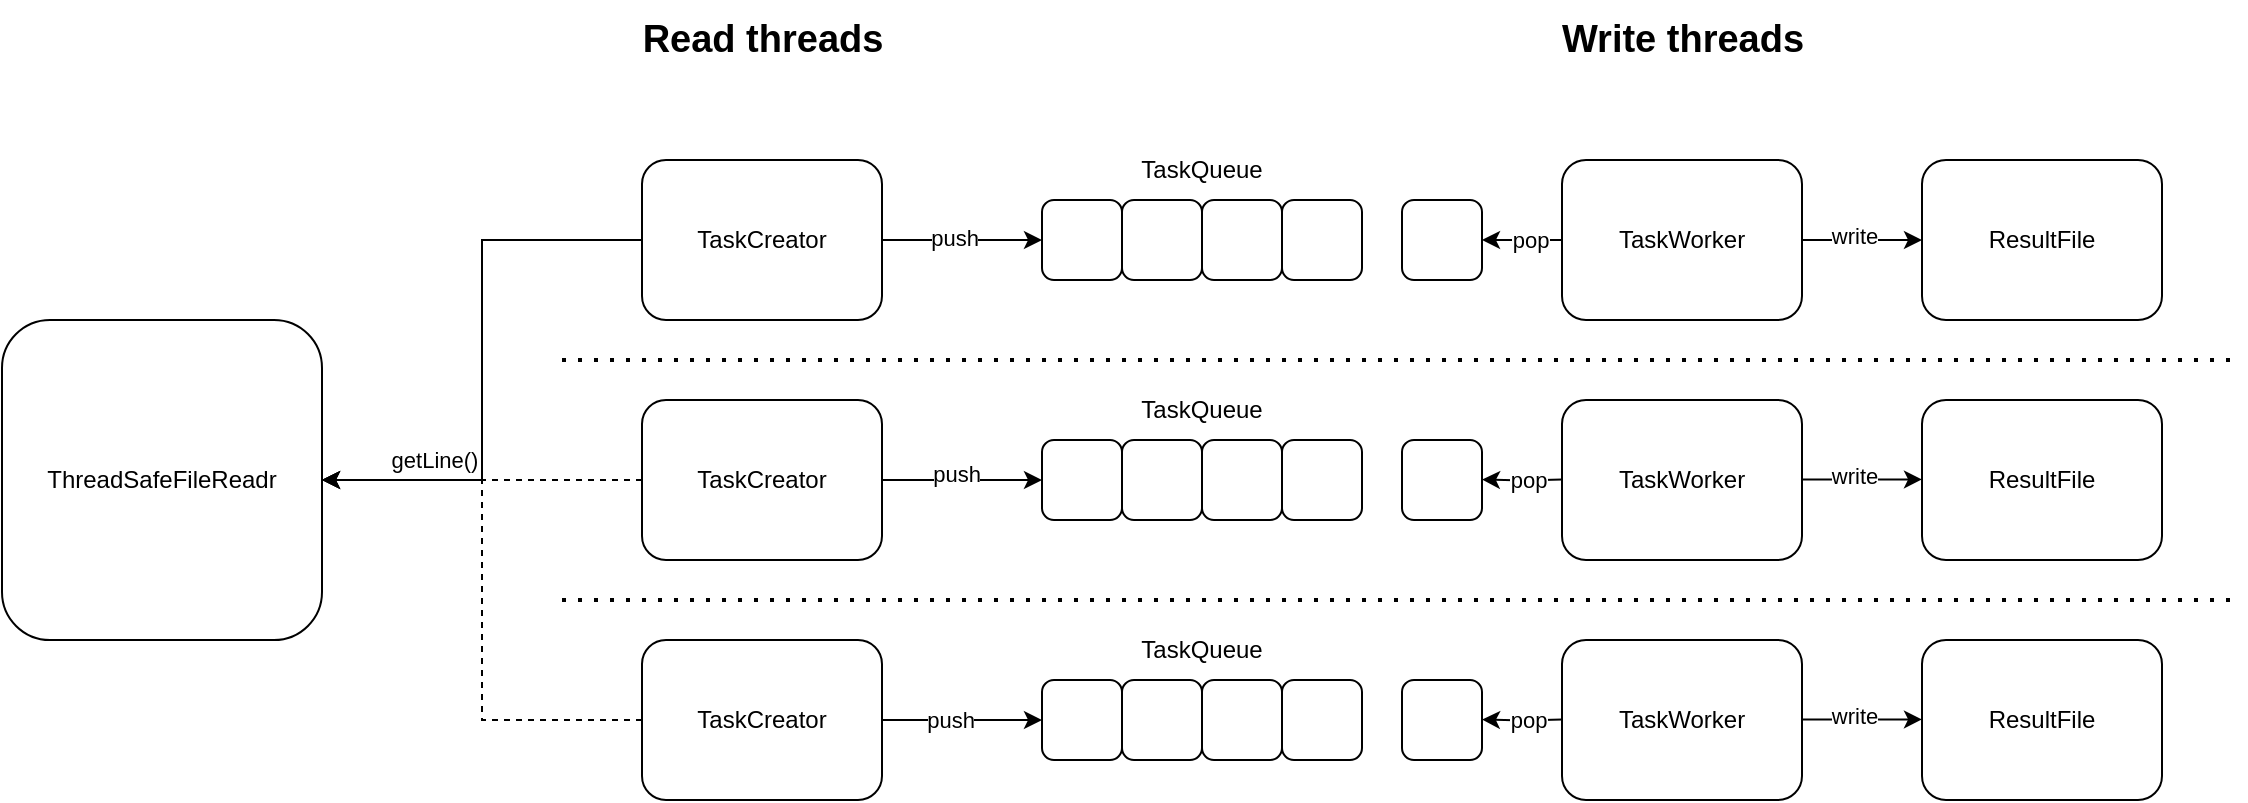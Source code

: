 <mxfile version="20.5.3" type="github" pages="3">
  <diagram id="C6kjWLTeuLRCPxCHQ4SO" name="Страница 1">
    <mxGraphModel dx="1940" dy="731" grid="1" gridSize="10" guides="1" tooltips="1" connect="1" arrows="1" fold="1" page="1" pageScale="1" pageWidth="827" pageHeight="1169" math="0" shadow="0">
      <root>
        <mxCell id="0" />
        <mxCell id="1" parent="0" />
        <mxCell id="ricNmYwPZk0qTseHlc0t-1" value="" style="rounded=1;whiteSpace=wrap;html=1;" parent="1" vertex="1">
          <mxGeometry x="440" y="260" width="40" height="40" as="geometry" />
        </mxCell>
        <mxCell id="ricNmYwPZk0qTseHlc0t-2" value="" style="rounded=1;whiteSpace=wrap;html=1;" parent="1" vertex="1">
          <mxGeometry x="480" y="260" width="40" height="40" as="geometry" />
        </mxCell>
        <mxCell id="ricNmYwPZk0qTseHlc0t-3" value="" style="rounded=1;whiteSpace=wrap;html=1;" parent="1" vertex="1">
          <mxGeometry x="520" y="260" width="40" height="40" as="geometry" />
        </mxCell>
        <mxCell id="ricNmYwPZk0qTseHlc0t-4" value="" style="rounded=1;whiteSpace=wrap;html=1;" parent="1" vertex="1">
          <mxGeometry x="580" y="260" width="40" height="40" as="geometry" />
        </mxCell>
        <mxCell id="ricNmYwPZk0qTseHlc0t-5" value="" style="rounded=1;whiteSpace=wrap;html=1;" parent="1" vertex="1">
          <mxGeometry x="400" y="260" width="40" height="40" as="geometry" />
        </mxCell>
        <mxCell id="ricNmYwPZk0qTseHlc0t-6" value="" style="rounded=1;whiteSpace=wrap;html=1;" parent="1" vertex="1">
          <mxGeometry x="440" y="380" width="40" height="40" as="geometry" />
        </mxCell>
        <mxCell id="ricNmYwPZk0qTseHlc0t-7" value="" style="rounded=1;whiteSpace=wrap;html=1;" parent="1" vertex="1">
          <mxGeometry x="480" y="380" width="40" height="40" as="geometry" />
        </mxCell>
        <mxCell id="ricNmYwPZk0qTseHlc0t-8" value="" style="rounded=1;whiteSpace=wrap;html=1;" parent="1" vertex="1">
          <mxGeometry x="520" y="380" width="40" height="40" as="geometry" />
        </mxCell>
        <mxCell id="ricNmYwPZk0qTseHlc0t-9" value="" style="rounded=1;whiteSpace=wrap;html=1;" parent="1" vertex="1">
          <mxGeometry x="580" y="380" width="40" height="40" as="geometry" />
        </mxCell>
        <mxCell id="ricNmYwPZk0qTseHlc0t-10" value="" style="rounded=1;whiteSpace=wrap;html=1;" parent="1" vertex="1">
          <mxGeometry x="400" y="380" width="40" height="40" as="geometry" />
        </mxCell>
        <mxCell id="ricNmYwPZk0qTseHlc0t-11" value="" style="rounded=1;whiteSpace=wrap;html=1;" parent="1" vertex="1">
          <mxGeometry x="440" y="500" width="40" height="40" as="geometry" />
        </mxCell>
        <mxCell id="ricNmYwPZk0qTseHlc0t-12" value="" style="rounded=1;whiteSpace=wrap;html=1;" parent="1" vertex="1">
          <mxGeometry x="480" y="500" width="40" height="40" as="geometry" />
        </mxCell>
        <mxCell id="ricNmYwPZk0qTseHlc0t-13" value="" style="rounded=1;whiteSpace=wrap;html=1;" parent="1" vertex="1">
          <mxGeometry x="520" y="500" width="40" height="40" as="geometry" />
        </mxCell>
        <mxCell id="ricNmYwPZk0qTseHlc0t-14" value="" style="rounded=1;whiteSpace=wrap;html=1;" parent="1" vertex="1">
          <mxGeometry x="580" y="500" width="40" height="40" as="geometry" />
        </mxCell>
        <mxCell id="ricNmYwPZk0qTseHlc0t-15" value="" style="rounded=1;whiteSpace=wrap;html=1;" parent="1" vertex="1">
          <mxGeometry x="400" y="500" width="40" height="40" as="geometry" />
        </mxCell>
        <mxCell id="ricNmYwPZk0qTseHlc0t-16" value="ThreadSafeFileReadr" style="rounded=1;whiteSpace=wrap;html=1;" parent="1" vertex="1">
          <mxGeometry x="-120" y="320" width="160" height="160" as="geometry" />
        </mxCell>
        <mxCell id="ricNmYwPZk0qTseHlc0t-29" style="edgeStyle=orthogonalEdgeStyle;rounded=0;orthogonalLoop=1;jettySize=auto;html=1;exitX=1;exitY=0.5;exitDx=0;exitDy=0;entryX=0;entryY=0.5;entryDx=0;entryDy=0;" parent="1" source="ricNmYwPZk0qTseHlc0t-22" target="ricNmYwPZk0qTseHlc0t-5" edge="1">
          <mxGeometry relative="1" as="geometry" />
        </mxCell>
        <mxCell id="ricNmYwPZk0qTseHlc0t-33" value="push" style="edgeLabel;html=1;align=center;verticalAlign=middle;resizable=0;points=[];" parent="ricNmYwPZk0qTseHlc0t-29" vertex="1" connectable="0">
          <mxGeometry x="-0.118" y="1" relative="1" as="geometry">
            <mxPoint as="offset" />
          </mxGeometry>
        </mxCell>
        <mxCell id="ricNmYwPZk0qTseHlc0t-53" style="edgeStyle=orthogonalEdgeStyle;rounded=0;orthogonalLoop=1;jettySize=auto;html=1;exitX=0;exitY=0.5;exitDx=0;exitDy=0;entryX=1;entryY=0.5;entryDx=0;entryDy=0;" parent="1" source="ricNmYwPZk0qTseHlc0t-22" target="ricNmYwPZk0qTseHlc0t-16" edge="1">
          <mxGeometry relative="1" as="geometry" />
        </mxCell>
        <mxCell id="ricNmYwPZk0qTseHlc0t-55" value="getLine()" style="edgeLabel;html=1;align=center;verticalAlign=middle;resizable=0;points=[];" parent="ricNmYwPZk0qTseHlc0t-53" vertex="1" connectable="0">
          <mxGeometry x="0.604" y="-3" relative="1" as="geometry">
            <mxPoint y="-7" as="offset" />
          </mxGeometry>
        </mxCell>
        <mxCell id="ricNmYwPZk0qTseHlc0t-22" value="TaskCreator" style="rounded=1;whiteSpace=wrap;html=1;" parent="1" vertex="1">
          <mxGeometry x="200" y="240" width="120" height="80" as="geometry" />
        </mxCell>
        <mxCell id="ricNmYwPZk0qTseHlc0t-30" style="edgeStyle=orthogonalEdgeStyle;rounded=0;orthogonalLoop=1;jettySize=auto;html=1;exitX=1;exitY=0.5;exitDx=0;exitDy=0;" parent="1" source="ricNmYwPZk0qTseHlc0t-26" target="ricNmYwPZk0qTseHlc0t-10" edge="1">
          <mxGeometry relative="1" as="geometry" />
        </mxCell>
        <mxCell id="ricNmYwPZk0qTseHlc0t-34" value="push" style="edgeLabel;html=1;align=center;verticalAlign=middle;resizable=0;points=[];" parent="ricNmYwPZk0qTseHlc0t-30" vertex="1" connectable="0">
          <mxGeometry x="-0.088" y="3" relative="1" as="geometry">
            <mxPoint as="offset" />
          </mxGeometry>
        </mxCell>
        <mxCell id="ricNmYwPZk0qTseHlc0t-58" style="edgeStyle=orthogonalEdgeStyle;rounded=0;orthogonalLoop=1;jettySize=auto;html=1;exitX=0;exitY=0.5;exitDx=0;exitDy=0;entryX=1;entryY=0.5;entryDx=0;entryDy=0;dashed=1;" parent="1" source="ricNmYwPZk0qTseHlc0t-26" target="ricNmYwPZk0qTseHlc0t-16" edge="1">
          <mxGeometry relative="1" as="geometry" />
        </mxCell>
        <mxCell id="ricNmYwPZk0qTseHlc0t-26" value="TaskCreator" style="rounded=1;whiteSpace=wrap;html=1;" parent="1" vertex="1">
          <mxGeometry x="200" y="360" width="120" height="80" as="geometry" />
        </mxCell>
        <mxCell id="ricNmYwPZk0qTseHlc0t-31" style="edgeStyle=orthogonalEdgeStyle;rounded=0;orthogonalLoop=1;jettySize=auto;html=1;exitX=1;exitY=0.5;exitDx=0;exitDy=0;entryX=0;entryY=0.5;entryDx=0;entryDy=0;" parent="1" source="ricNmYwPZk0qTseHlc0t-27" target="ricNmYwPZk0qTseHlc0t-15" edge="1">
          <mxGeometry relative="1" as="geometry" />
        </mxCell>
        <mxCell id="ricNmYwPZk0qTseHlc0t-35" value="push" style="edgeLabel;html=1;align=center;verticalAlign=middle;resizable=0;points=[];" parent="ricNmYwPZk0qTseHlc0t-31" vertex="1" connectable="0">
          <mxGeometry x="-0.147" relative="1" as="geometry">
            <mxPoint as="offset" />
          </mxGeometry>
        </mxCell>
        <mxCell id="ricNmYwPZk0qTseHlc0t-59" style="edgeStyle=orthogonalEdgeStyle;rounded=0;orthogonalLoop=1;jettySize=auto;html=1;exitX=0;exitY=0.5;exitDx=0;exitDy=0;entryX=1;entryY=0.5;entryDx=0;entryDy=0;dashed=1;" parent="1" source="ricNmYwPZk0qTseHlc0t-27" target="ricNmYwPZk0qTseHlc0t-16" edge="1">
          <mxGeometry relative="1" as="geometry" />
        </mxCell>
        <mxCell id="ricNmYwPZk0qTseHlc0t-27" value="TaskCreator" style="rounded=1;whiteSpace=wrap;html=1;" parent="1" vertex="1">
          <mxGeometry x="200" y="480" width="120" height="80" as="geometry" />
        </mxCell>
        <mxCell id="ricNmYwPZk0qTseHlc0t-47" style="edgeStyle=orthogonalEdgeStyle;rounded=0;orthogonalLoop=1;jettySize=auto;html=1;exitX=0;exitY=0.5;exitDx=0;exitDy=0;entryX=1;entryY=0.5;entryDx=0;entryDy=0;" parent="1" source="ricNmYwPZk0qTseHlc0t-36" target="ricNmYwPZk0qTseHlc0t-4" edge="1">
          <mxGeometry relative="1" as="geometry" />
        </mxCell>
        <mxCell id="ricNmYwPZk0qTseHlc0t-48" value="pop" style="edgeLabel;html=1;align=center;verticalAlign=middle;resizable=0;points=[];" parent="ricNmYwPZk0qTseHlc0t-47" vertex="1" connectable="0">
          <mxGeometry x="-0.167" relative="1" as="geometry">
            <mxPoint as="offset" />
          </mxGeometry>
        </mxCell>
        <mxCell id="ricNmYwPZk0qTseHlc0t-72" style="edgeStyle=orthogonalEdgeStyle;rounded=0;orthogonalLoop=1;jettySize=auto;html=1;exitX=1;exitY=0.5;exitDx=0;exitDy=0;entryX=0;entryY=0.5;entryDx=0;entryDy=0;" parent="1" source="ricNmYwPZk0qTseHlc0t-36" target="ricNmYwPZk0qTseHlc0t-65" edge="1">
          <mxGeometry relative="1" as="geometry" />
        </mxCell>
        <mxCell id="ricNmYwPZk0qTseHlc0t-73" value="write" style="edgeLabel;html=1;align=center;verticalAlign=middle;resizable=0;points=[];" parent="ricNmYwPZk0qTseHlc0t-72" vertex="1" connectable="0">
          <mxGeometry x="-0.143" y="2" relative="1" as="geometry">
            <mxPoint as="offset" />
          </mxGeometry>
        </mxCell>
        <mxCell id="ricNmYwPZk0qTseHlc0t-36" value="TaskWorker" style="rounded=1;whiteSpace=wrap;html=1;" parent="1" vertex="1">
          <mxGeometry x="660" y="240" width="120" height="80" as="geometry" />
        </mxCell>
        <mxCell id="ricNmYwPZk0qTseHlc0t-37" value="TaskWorker" style="rounded=1;whiteSpace=wrap;html=1;" parent="1" vertex="1">
          <mxGeometry x="660" y="360" width="120" height="80" as="geometry" />
        </mxCell>
        <mxCell id="ricNmYwPZk0qTseHlc0t-38" value="TaskWorker" style="rounded=1;whiteSpace=wrap;html=1;" parent="1" vertex="1">
          <mxGeometry x="660" y="480" width="120" height="80" as="geometry" />
        </mxCell>
        <mxCell id="ricNmYwPZk0qTseHlc0t-49" style="edgeStyle=orthogonalEdgeStyle;rounded=0;orthogonalLoop=1;jettySize=auto;html=1;exitX=0;exitY=0.5;exitDx=0;exitDy=0;entryX=1;entryY=0.5;entryDx=0;entryDy=0;" parent="1" edge="1">
          <mxGeometry relative="1" as="geometry">
            <mxPoint x="660" y="399.76" as="sourcePoint" />
            <mxPoint x="620" y="399.76" as="targetPoint" />
          </mxGeometry>
        </mxCell>
        <mxCell id="ricNmYwPZk0qTseHlc0t-50" value="pop" style="edgeLabel;html=1;align=center;verticalAlign=middle;resizable=0;points=[];" parent="ricNmYwPZk0qTseHlc0t-49" vertex="1" connectable="0">
          <mxGeometry x="-0.167" relative="1" as="geometry">
            <mxPoint as="offset" />
          </mxGeometry>
        </mxCell>
        <mxCell id="ricNmYwPZk0qTseHlc0t-51" style="edgeStyle=orthogonalEdgeStyle;rounded=0;orthogonalLoop=1;jettySize=auto;html=1;exitX=0;exitY=0.5;exitDx=0;exitDy=0;entryX=1;entryY=0.5;entryDx=0;entryDy=0;" parent="1" edge="1">
          <mxGeometry relative="1" as="geometry">
            <mxPoint x="660" y="519.76" as="sourcePoint" />
            <mxPoint x="620" y="519.76" as="targetPoint" />
          </mxGeometry>
        </mxCell>
        <mxCell id="ricNmYwPZk0qTseHlc0t-52" value="pop" style="edgeLabel;html=1;align=center;verticalAlign=middle;resizable=0;points=[];" parent="ricNmYwPZk0qTseHlc0t-51" vertex="1" connectable="0">
          <mxGeometry x="-0.167" relative="1" as="geometry">
            <mxPoint as="offset" />
          </mxGeometry>
        </mxCell>
        <mxCell id="ricNmYwPZk0qTseHlc0t-65" value="ResultFile" style="rounded=1;whiteSpace=wrap;html=1;" parent="1" vertex="1">
          <mxGeometry x="840" y="240" width="120" height="80" as="geometry" />
        </mxCell>
        <mxCell id="ricNmYwPZk0qTseHlc0t-66" value="ResultFile" style="rounded=1;whiteSpace=wrap;html=1;" parent="1" vertex="1">
          <mxGeometry x="840" y="360" width="120" height="80" as="geometry" />
        </mxCell>
        <mxCell id="ricNmYwPZk0qTseHlc0t-67" value="ResultFile" style="rounded=1;whiteSpace=wrap;html=1;" parent="1" vertex="1">
          <mxGeometry x="840" y="480" width="120" height="80" as="geometry" />
        </mxCell>
        <mxCell id="ricNmYwPZk0qTseHlc0t-68" value="TaskQueue" style="text;html=1;strokeColor=none;fillColor=none;align=center;verticalAlign=middle;whiteSpace=wrap;rounded=0;" parent="1" vertex="1">
          <mxGeometry x="440" y="230" width="80" height="30" as="geometry" />
        </mxCell>
        <mxCell id="ricNmYwPZk0qTseHlc0t-69" value="TaskQueue" style="text;html=1;strokeColor=none;fillColor=none;align=center;verticalAlign=middle;whiteSpace=wrap;rounded=0;" parent="1" vertex="1">
          <mxGeometry x="440" y="350" width="80" height="30" as="geometry" />
        </mxCell>
        <mxCell id="ricNmYwPZk0qTseHlc0t-71" value="TaskQueue" style="text;html=1;strokeColor=none;fillColor=none;align=center;verticalAlign=middle;whiteSpace=wrap;rounded=0;" parent="1" vertex="1">
          <mxGeometry x="440" y="470" width="80" height="30" as="geometry" />
        </mxCell>
        <mxCell id="ricNmYwPZk0qTseHlc0t-74" style="edgeStyle=orthogonalEdgeStyle;rounded=0;orthogonalLoop=1;jettySize=auto;html=1;exitX=1;exitY=0.5;exitDx=0;exitDy=0;entryX=0;entryY=0.5;entryDx=0;entryDy=0;" parent="1" edge="1">
          <mxGeometry relative="1" as="geometry">
            <mxPoint x="780" y="399.71" as="sourcePoint" />
            <mxPoint x="840" y="399.71" as="targetPoint" />
          </mxGeometry>
        </mxCell>
        <mxCell id="ricNmYwPZk0qTseHlc0t-75" value="write" style="edgeLabel;html=1;align=center;verticalAlign=middle;resizable=0;points=[];" parent="ricNmYwPZk0qTseHlc0t-74" vertex="1" connectable="0">
          <mxGeometry x="-0.143" y="2" relative="1" as="geometry">
            <mxPoint as="offset" />
          </mxGeometry>
        </mxCell>
        <mxCell id="ricNmYwPZk0qTseHlc0t-76" style="edgeStyle=orthogonalEdgeStyle;rounded=0;orthogonalLoop=1;jettySize=auto;html=1;exitX=1;exitY=0.5;exitDx=0;exitDy=0;entryX=0;entryY=0.5;entryDx=0;entryDy=0;" parent="1" edge="1">
          <mxGeometry relative="1" as="geometry">
            <mxPoint x="780" y="519.71" as="sourcePoint" />
            <mxPoint x="840" y="519.71" as="targetPoint" />
          </mxGeometry>
        </mxCell>
        <mxCell id="ricNmYwPZk0qTseHlc0t-77" value="write" style="edgeLabel;html=1;align=center;verticalAlign=middle;resizable=0;points=[];" parent="ricNmYwPZk0qTseHlc0t-76" vertex="1" connectable="0">
          <mxGeometry x="-0.143" y="2" relative="1" as="geometry">
            <mxPoint as="offset" />
          </mxGeometry>
        </mxCell>
        <mxCell id="ricNmYwPZk0qTseHlc0t-78" value="Read threads" style="text;html=1;align=center;verticalAlign=middle;resizable=0;points=[];autosize=1;strokeColor=none;fillColor=none;fontSize=19;fontStyle=1" parent="1" vertex="1">
          <mxGeometry x="190" y="160" width="140" height="40" as="geometry" />
        </mxCell>
        <mxCell id="ricNmYwPZk0qTseHlc0t-80" value="Write threads" style="text;html=1;align=center;verticalAlign=middle;resizable=0;points=[];autosize=1;strokeColor=none;fillColor=none;fontSize=19;fontStyle=1" parent="1" vertex="1">
          <mxGeometry x="650" y="160" width="140" height="40" as="geometry" />
        </mxCell>
        <mxCell id="ricNmYwPZk0qTseHlc0t-81" value="" style="endArrow=none;dashed=1;html=1;dashPattern=1 3;strokeWidth=2;rounded=0;fontSize=19;" parent="1" edge="1">
          <mxGeometry width="50" height="50" relative="1" as="geometry">
            <mxPoint x="160" y="340" as="sourcePoint" />
            <mxPoint x="1000" y="340" as="targetPoint" />
          </mxGeometry>
        </mxCell>
        <mxCell id="ricNmYwPZk0qTseHlc0t-82" value="" style="endArrow=none;dashed=1;html=1;dashPattern=1 3;strokeWidth=2;rounded=0;fontSize=19;" parent="1" edge="1">
          <mxGeometry width="50" height="50" relative="1" as="geometry">
            <mxPoint x="160.0" y="460" as="sourcePoint" />
            <mxPoint x="1000" y="460" as="targetPoint" />
          </mxGeometry>
        </mxCell>
      </root>
    </mxGraphModel>
  </diagram>
  <diagram id="UhAqgNY9ok7voY9Afn6J" name="Страница 2">
    <mxGraphModel dx="2010" dy="776" grid="1" gridSize="10" guides="1" tooltips="1" connect="1" arrows="1" fold="1" page="1" pageScale="1" pageWidth="827" pageHeight="1169" math="0" shadow="0">
      <root>
        <mxCell id="0" />
        <mxCell id="1" parent="0" />
        <mxCell id="4MBnlJAVe4gqlmMc3j68-1" value="" style="endArrow=none;html=1;rounded=0;" edge="1" parent="1">
          <mxGeometry width="50" height="50" relative="1" as="geometry">
            <mxPoint x="490" y="150" as="sourcePoint" />
            <mxPoint x="490" y="110" as="targetPoint" />
          </mxGeometry>
        </mxCell>
        <mxCell id="4MBnlJAVe4gqlmMc3j68-2" value="" style="endArrow=none;html=1;rounded=0;" edge="1" parent="1">
          <mxGeometry width="50" height="50" relative="1" as="geometry">
            <mxPoint x="490" y="150" as="sourcePoint" />
            <mxPoint x="570" y="150" as="targetPoint" />
          </mxGeometry>
        </mxCell>
        <mxCell id="4MBnlJAVe4gqlmMc3j68-3" value="" style="endArrow=none;html=1;rounded=0;" edge="1" parent="1">
          <mxGeometry width="50" height="50" relative="1" as="geometry">
            <mxPoint x="490" y="110" as="sourcePoint" />
            <mxPoint x="570" y="110" as="targetPoint" />
          </mxGeometry>
        </mxCell>
        <mxCell id="4MBnlJAVe4gqlmMc3j68-4" value="" style="endArrow=none;html=1;rounded=0;" edge="1" parent="1">
          <mxGeometry width="50" height="50" relative="1" as="geometry">
            <mxPoint x="570" y="110" as="sourcePoint" />
            <mxPoint x="590" y="130" as="targetPoint" />
          </mxGeometry>
        </mxCell>
        <mxCell id="4MBnlJAVe4gqlmMc3j68-5" value="" style="endArrow=none;html=1;rounded=0;" edge="1" parent="1">
          <mxGeometry width="50" height="50" relative="1" as="geometry">
            <mxPoint x="570" y="150" as="sourcePoint" />
            <mxPoint x="590" y="130" as="targetPoint" />
          </mxGeometry>
        </mxCell>
        <mxCell id="4MBnlJAVe4gqlmMc3j68-6" value="" style="endArrow=none;html=1;rounded=0;" edge="1" parent="1">
          <mxGeometry width="50" height="50" relative="1" as="geometry">
            <mxPoint x="730" y="150" as="sourcePoint" />
            <mxPoint x="730" y="110" as="targetPoint" />
          </mxGeometry>
        </mxCell>
        <mxCell id="4MBnlJAVe4gqlmMc3j68-7" value="" style="endArrow=none;html=1;rounded=0;" edge="1" parent="1">
          <mxGeometry width="50" height="50" relative="1" as="geometry">
            <mxPoint x="730" y="150" as="sourcePoint" />
            <mxPoint x="650" y="150" as="targetPoint" />
          </mxGeometry>
        </mxCell>
        <mxCell id="4MBnlJAVe4gqlmMc3j68-8" value="" style="endArrow=none;html=1;rounded=0;" edge="1" parent="1">
          <mxGeometry width="50" height="50" relative="1" as="geometry">
            <mxPoint x="730" y="110" as="sourcePoint" />
            <mxPoint x="650" y="110" as="targetPoint" />
          </mxGeometry>
        </mxCell>
        <mxCell id="4MBnlJAVe4gqlmMc3j68-9" value="" style="endArrow=none;html=1;rounded=0;" edge="1" parent="1">
          <mxGeometry width="50" height="50" relative="1" as="geometry">
            <mxPoint x="650" y="110" as="sourcePoint" />
            <mxPoint x="670" y="130" as="targetPoint" />
          </mxGeometry>
        </mxCell>
        <mxCell id="4MBnlJAVe4gqlmMc3j68-10" value="" style="endArrow=none;html=1;rounded=0;" edge="1" parent="1">
          <mxGeometry width="50" height="50" relative="1" as="geometry">
            <mxPoint x="650" y="150" as="sourcePoint" />
            <mxPoint x="670" y="130" as="targetPoint" />
          </mxGeometry>
        </mxCell>
        <mxCell id="Jaxo5HZSxw4HA_GKdRnC-4" value="main thread&amp;nbsp;" style="swimlane;whiteSpace=wrap;html=1;fillColor=#FFFFFF;" vertex="1" parent="1">
          <mxGeometry x="240" y="280" width="200" height="800" as="geometry" />
        </mxCell>
        <mxCell id="Jaxo5HZSxw4HA_GKdRnC-12" style="edgeStyle=orthogonalEdgeStyle;rounded=0;orthogonalLoop=1;jettySize=auto;html=1;exitX=0.5;exitY=1;exitDx=0;exitDy=0;endArrow=open;endFill=0;" edge="1" parent="Jaxo5HZSxw4HA_GKdRnC-4" source="DagHtTSFLhGbqhAZoUyn-1">
          <mxGeometry relative="1" as="geometry">
            <mxPoint x="100" y="160" as="targetPoint" />
          </mxGeometry>
        </mxCell>
        <mxCell id="DagHtTSFLhGbqhAZoUyn-1" value="" style="ellipse;whiteSpace=wrap;html=1;aspect=fixed;fillColor=#000000;" vertex="1" parent="Jaxo5HZSxw4HA_GKdRnC-4">
          <mxGeometry x="80" y="40" width="40" height="40" as="geometry" />
        </mxCell>
        <mxCell id="Jaxo5HZSxw4HA_GKdRnC-13" value="создание threadPool" style="rounded=1;whiteSpace=wrap;html=1;fillColor=#FFFFFF;" vertex="1" parent="Jaxo5HZSxw4HA_GKdRnC-4">
          <mxGeometry x="40" y="300" width="120" height="60" as="geometry" />
        </mxCell>
        <mxCell id="Jaxo5HZSxw4HA_GKdRnC-26" style="edgeStyle=orthogonalEdgeStyle;rounded=1;orthogonalLoop=1;jettySize=auto;html=1;exitX=0.5;exitY=1;exitDx=0;exitDy=0;entryX=0.5;entryY=0;entryDx=0;entryDy=0;strokeWidth=1;endArrow=open;endFill=0;" edge="1" parent="Jaxo5HZSxw4HA_GKdRnC-4" source="Jaxo5HZSxw4HA_GKdRnC-25" target="Jaxo5HZSxw4HA_GKdRnC-13">
          <mxGeometry relative="1" as="geometry" />
        </mxCell>
        <mxCell id="Jaxo5HZSxw4HA_GKdRnC-25" value="создание ThreadSafeFileReader" style="rounded=1;whiteSpace=wrap;html=1;fillColor=#FFFFFF;" vertex="1" parent="Jaxo5HZSxw4HA_GKdRnC-4">
          <mxGeometry x="40" y="160" width="120" height="60" as="geometry" />
        </mxCell>
        <mxCell id="Jaxo5HZSxw4HA_GKdRnC-5" value="readerThread1" style="swimlane;whiteSpace=wrap;html=1;fillColor=#FFFFFF;" vertex="1" parent="1">
          <mxGeometry x="40" y="280" width="200" height="800" as="geometry" />
        </mxCell>
        <mxCell id="Jaxo5HZSxw4HA_GKdRnC-6" value="readerThread2" style="swimlane;whiteSpace=wrap;html=1;fillColor=#FFFFFF;startSize=23;rounded=0;" vertex="1" parent="1">
          <mxGeometry x="440" y="280" width="200" height="800" as="geometry" />
        </mxCell>
        <mxCell id="Jaxo5HZSxw4HA_GKdRnC-20" value="ThreadSafeFileReader" style="swimlane;whiteSpace=wrap;html=1;rounded=0;fillColor=#FFFFFF;" vertex="1" parent="Jaxo5HZSxw4HA_GKdRnC-6">
          <mxGeometry x="-185" y="550" width="170" height="160" as="geometry" />
        </mxCell>
        <mxCell id="Jaxo5HZSxw4HA_GKdRnC-21" value="" style="endArrow=open;html=1;rounded=1;strokeWidth=1;endFill=0;" edge="1" parent="Jaxo5HZSxw4HA_GKdRnC-6">
          <mxGeometry width="50" height="50" relative="1" as="geometry">
            <mxPoint x="-300" y="400" as="sourcePoint" />
            <mxPoint x="-300" y="490" as="targetPoint" />
          </mxGeometry>
        </mxCell>
        <mxCell id="Jaxo5HZSxw4HA_GKdRnC-23" value="" style="rounded=1;whiteSpace=wrap;html=1;fillColor=#FFFFFF;" vertex="1" parent="Jaxo5HZSxw4HA_GKdRnC-6">
          <mxGeometry x="-360" y="490" width="120" height="60" as="geometry" />
        </mxCell>
        <mxCell id="Jaxo5HZSxw4HA_GKdRnC-22" value="" style="endArrow=open;html=1;rounded=1;strokeWidth=1;endFill=0;" edge="1" parent="Jaxo5HZSxw4HA_GKdRnC-6">
          <mxGeometry width="50" height="50" relative="1" as="geometry">
            <mxPoint x="99" y="400" as="sourcePoint" />
            <mxPoint x="99.41" y="490" as="targetPoint" />
          </mxGeometry>
        </mxCell>
        <mxCell id="Jaxo5HZSxw4HA_GKdRnC-16" value="" style="endArrow=none;html=1;rounded=1;strokeWidth=6;" edge="1" parent="Jaxo5HZSxw4HA_GKdRnC-6">
          <mxGeometry width="50" height="50" relative="1" as="geometry">
            <mxPoint x="-560" y="399.41" as="sourcePoint" />
            <mxPoint x="360" y="399.41" as="targetPoint" />
          </mxGeometry>
        </mxCell>
        <mxCell id="Jaxo5HZSxw4HA_GKdRnC-7" value="writerThread2" style="swimlane;whiteSpace=wrap;html=1;fillColor=#FFFFFF;startSize=23;" vertex="1" parent="1">
          <mxGeometry x="640" y="280" width="200" height="560" as="geometry" />
        </mxCell>
        <mxCell id="Jaxo5HZSxw4HA_GKdRnC-8" value="writerThread1" style="swimlane;whiteSpace=wrap;html=1;fillColor=#FFFFFF;" vertex="1" parent="1">
          <mxGeometry x="-160" y="280" width="200" height="560" as="geometry" />
        </mxCell>
        <mxCell id="Jaxo5HZSxw4HA_GKdRnC-28" style="edgeStyle=orthogonalEdgeStyle;rounded=1;orthogonalLoop=1;jettySize=auto;html=1;exitX=0.5;exitY=1;exitDx=0;exitDy=0;strokeWidth=1;endArrow=open;endFill=0;" edge="1" parent="1" source="Jaxo5HZSxw4HA_GKdRnC-13">
          <mxGeometry relative="1" as="geometry">
            <mxPoint x="340" y="670" as="targetPoint" />
          </mxGeometry>
        </mxCell>
      </root>
    </mxGraphModel>
  </diagram>
  <diagram id="Shzl_mZJ_qgCZZdaweqZ" name="Страница 3">
    <mxGraphModel dx="1455" dy="2124" grid="1" gridSize="10" guides="1" tooltips="1" connect="1" arrows="1" fold="1" page="1" pageScale="1" pageWidth="827" pageHeight="1169" math="0" shadow="0">
      <root>
        <mxCell id="0" />
        <mxCell id="1" parent="0" />
        <mxCell id="w73TdLwUnTMGMDBZPKyH-65" value="" style="rounded=1;whiteSpace=wrap;html=1;fillColor=#D5E8D4;strokeColor=#82b366;movable=1;resizable=1;rotatable=1;deletable=1;editable=1;connectable=1;" vertex="1" parent="1">
          <mxGeometry x="240" y="-110.71" width="800" height="1230.71" as="geometry" />
        </mxCell>
        <mxCell id="w73TdLwUnTMGMDBZPKyH-69" value="" style="triangle;whiteSpace=wrap;html=1;rounded=0;fillColor=default;gradientColor=none;strokeColor=none;" vertex="1" parent="1">
          <mxGeometry x="460" y="720" width="20" height="40" as="geometry" />
        </mxCell>
        <mxCell id="w73TdLwUnTMGMDBZPKyH-68" value="" style="rounded=0;whiteSpace=wrap;html=1;fillColor=default;strokeColor=none;" vertex="1" parent="1">
          <mxGeometry x="380" y="719.29" width="80" height="40.71" as="geometry" />
        </mxCell>
        <mxCell id="whEQJXg8LmWs57zOOwAL-3" style="edgeStyle=orthogonalEdgeStyle;rounded=1;orthogonalLoop=1;jettySize=auto;html=1;exitX=0.5;exitY=1;exitDx=0;exitDy=0;strokeWidth=1;endArrow=open;endFill=0;entryX=0.5;entryY=0;entryDx=0;entryDy=0;" edge="1" parent="1" source="whEQJXg8LmWs57zOOwAL-1" target="whEQJXg8LmWs57zOOwAL-4">
          <mxGeometry relative="1" as="geometry">
            <mxPoint x="420" y="-100.71" as="targetPoint" />
          </mxGeometry>
        </mxCell>
        <mxCell id="whEQJXg8LmWs57zOOwAL-1" value="" style="ellipse;whiteSpace=wrap;html=1;aspect=fixed;fillColor=#000000;" vertex="1" parent="1">
          <mxGeometry x="400" y="-160.71" width="40" height="40" as="geometry" />
        </mxCell>
        <mxCell id="whEQJXg8LmWs57zOOwAL-6" style="edgeStyle=orthogonalEdgeStyle;rounded=1;orthogonalLoop=1;jettySize=auto;html=1;exitX=0.5;exitY=1;exitDx=0;exitDy=0;entryX=0.5;entryY=0;entryDx=0;entryDy=0;strokeWidth=1;endArrow=open;endFill=0;" edge="1" parent="1" source="whEQJXg8LmWs57zOOwAL-4" target="whEQJXg8LmWs57zOOwAL-5">
          <mxGeometry relative="1" as="geometry" />
        </mxCell>
        <mxCell id="whEQJXg8LmWs57zOOwAL-4" value="считать &amp;nbsp;строку" style="rounded=1;whiteSpace=wrap;html=1;fillColor=#FFFFFF;" vertex="1" parent="1">
          <mxGeometry x="360" y="-40.71" width="120" height="80" as="geometry" />
        </mxCell>
        <mxCell id="VH2hl6DuIMkExFH228gK-14" style="edgeStyle=orthogonalEdgeStyle;rounded=1;orthogonalLoop=1;jettySize=auto;html=1;exitX=0;exitY=0.5;exitDx=0;exitDy=0;strokeWidth=1;endArrow=open;endFill=0;entryX=0;entryY=0.5;entryDx=0;entryDy=0;" edge="1" parent="1" source="whEQJXg8LmWs57zOOwAL-5" target="VH2hl6DuIMkExFH228gK-26">
          <mxGeometry relative="1" as="geometry">
            <mxPoint x="370" y="739.29" as="targetPoint" />
            <Array as="points">
              <mxPoint x="320" y="119" />
              <mxPoint x="320" y="739" />
            </Array>
          </mxGeometry>
        </mxCell>
        <mxCell id="VH2hl6DuIMkExFH228gK-15" value="да" style="edgeLabel;html=1;align=center;verticalAlign=middle;resizable=0;points=[];" vertex="1" connectable="0" parent="VH2hl6DuIMkExFH228gK-14">
          <mxGeometry x="-0.91" y="1" relative="1" as="geometry">
            <mxPoint x="2" y="-11" as="offset" />
          </mxGeometry>
        </mxCell>
        <mxCell id="VH2hl6DuIMkExFH228gK-16" style="edgeStyle=orthogonalEdgeStyle;rounded=1;orthogonalLoop=1;jettySize=auto;html=1;exitX=0.5;exitY=1;exitDx=0;exitDy=0;strokeWidth=1;endArrow=open;endFill=0;" edge="1" parent="1" source="whEQJXg8LmWs57zOOwAL-5" target="whEQJXg8LmWs57zOOwAL-7">
          <mxGeometry relative="1" as="geometry" />
        </mxCell>
        <mxCell id="VH2hl6DuIMkExFH228gK-22" value="нет" style="edgeLabel;html=1;align=center;verticalAlign=middle;resizable=0;points=[];" vertex="1" connectable="0" parent="VH2hl6DuIMkExFH228gK-16">
          <mxGeometry x="-0.2" y="3" relative="1" as="geometry">
            <mxPoint x="17" as="offset" />
          </mxGeometry>
        </mxCell>
        <mxCell id="whEQJXg8LmWs57zOOwAL-5" value="Строка пустая?" style="rhombus;whiteSpace=wrap;html=1;rounded=0;fillColor=#FFFFFF;" vertex="1" parent="1">
          <mxGeometry x="380" y="79.29" width="80" height="80" as="geometry" />
        </mxCell>
        <mxCell id="VH2hl6DuIMkExFH228gK-17" style="edgeStyle=orthogonalEdgeStyle;rounded=1;orthogonalLoop=1;jettySize=auto;html=1;exitX=0.5;exitY=1;exitDx=0;exitDy=0;strokeWidth=1;endArrow=open;endFill=0;" edge="1" parent="1" source="whEQJXg8LmWs57zOOwAL-7" target="whEQJXg8LmWs57zOOwAL-8">
          <mxGeometry relative="1" as="geometry" />
        </mxCell>
        <mxCell id="whEQJXg8LmWs57zOOwAL-7" value="преобразовать строку в число n" style="rounded=1;whiteSpace=wrap;html=1;fillColor=#FFFFFF;" vertex="1" parent="1">
          <mxGeometry x="360" y="199.29" width="120" height="80" as="geometry" />
        </mxCell>
        <mxCell id="VH2hl6DuIMkExFH228gK-18" style="edgeStyle=orthogonalEdgeStyle;rounded=1;orthogonalLoop=1;jettySize=auto;html=1;exitX=0.5;exitY=1;exitDx=0;exitDy=0;entryX=0.5;entryY=0;entryDx=0;entryDy=0;strokeWidth=1;endArrow=open;endFill=0;" edge="1" parent="1" source="whEQJXg8LmWs57zOOwAL-8" target="whEQJXg8LmWs57zOOwAL-10">
          <mxGeometry relative="1" as="geometry" />
        </mxCell>
        <mxCell id="whEQJXg8LmWs57zOOwAL-8" value="queueMutex.lock()" style="rounded=1;whiteSpace=wrap;html=1;fillColor=#FFFFFF;" vertex="1" parent="1">
          <mxGeometry x="360" y="319.29" width="120" height="80" as="geometry" />
        </mxCell>
        <mxCell id="VH2hl6DuIMkExFH228gK-21" style="edgeStyle=orthogonalEdgeStyle;rounded=1;orthogonalLoop=1;jettySize=auto;html=1;exitX=1;exitY=0.5;exitDx=0;exitDy=0;entryX=1;entryY=0.5;entryDx=0;entryDy=0;strokeWidth=1;endArrow=open;endFill=0;" edge="1" parent="1" source="whEQJXg8LmWs57zOOwAL-9" target="whEQJXg8LmWs57zOOwAL-4">
          <mxGeometry relative="1" as="geometry">
            <Array as="points">
              <mxPoint x="520" y="599.29" />
              <mxPoint x="520" y="-0.71" />
            </Array>
          </mxGeometry>
        </mxCell>
        <mxCell id="whEQJXg8LmWs57zOOwAL-9" value="queueMutex.unlock()" style="rounded=1;whiteSpace=wrap;html=1;fillColor=#FFFFFF;" vertex="1" parent="1">
          <mxGeometry x="360" y="559.29" width="120" height="80" as="geometry" />
        </mxCell>
        <mxCell id="VH2hl6DuIMkExFH228gK-27" style="edgeStyle=orthogonalEdgeStyle;rounded=1;orthogonalLoop=1;jettySize=auto;html=1;exitX=0.5;exitY=1;exitDx=0;exitDy=0;entryX=0.5;entryY=0;entryDx=0;entryDy=0;strokeWidth=1;endArrow=open;endFill=0;" edge="1" parent="1" source="whEQJXg8LmWs57zOOwAL-10" target="whEQJXg8LmWs57zOOwAL-9">
          <mxGeometry relative="1" as="geometry" />
        </mxCell>
        <mxCell id="whEQJXg8LmWs57zOOwAL-10" value="добавить &amp;nbsp;число в очередь" style="rounded=1;whiteSpace=wrap;html=1;fillColor=#FFFFFF;" vertex="1" parent="1">
          <mxGeometry x="360" y="439.29" width="120" height="80" as="geometry" />
        </mxCell>
        <mxCell id="VH2hl6DuIMkExFH228gK-1" value="" style="endArrow=none;html=1;rounded=0;" edge="1" parent="1">
          <mxGeometry width="50" height="50" relative="1" as="geometry">
            <mxPoint x="380" y="759.29" as="sourcePoint" />
            <mxPoint x="380" y="719.29" as="targetPoint" />
          </mxGeometry>
        </mxCell>
        <mxCell id="VH2hl6DuIMkExFH228gK-2" value="" style="endArrow=none;html=1;rounded=0;" edge="1" parent="1">
          <mxGeometry width="50" height="50" relative="1" as="geometry">
            <mxPoint x="380" y="759.29" as="sourcePoint" />
            <mxPoint x="460" y="759.29" as="targetPoint" />
          </mxGeometry>
        </mxCell>
        <mxCell id="VH2hl6DuIMkExFH228gK-3" value="" style="endArrow=none;html=1;rounded=0;" edge="1" parent="1">
          <mxGeometry width="50" height="50" relative="1" as="geometry">
            <mxPoint x="380" y="719.29" as="sourcePoint" />
            <mxPoint x="460" y="719.29" as="targetPoint" />
          </mxGeometry>
        </mxCell>
        <mxCell id="VH2hl6DuIMkExFH228gK-4" value="" style="endArrow=none;html=1;rounded=0;" edge="1" parent="1">
          <mxGeometry width="50" height="50" relative="1" as="geometry">
            <mxPoint x="460" y="719.29" as="sourcePoint" />
            <mxPoint x="480" y="739.29" as="targetPoint" />
          </mxGeometry>
        </mxCell>
        <mxCell id="VH2hl6DuIMkExFH228gK-5" value="" style="endArrow=none;html=1;rounded=0;" edge="1" parent="1">
          <mxGeometry width="50" height="50" relative="1" as="geometry">
            <mxPoint x="460" y="759.29" as="sourcePoint" />
            <mxPoint x="480" y="739.29" as="targetPoint" />
          </mxGeometry>
        </mxCell>
        <mxCell id="w73TdLwUnTMGMDBZPKyH-38" style="edgeStyle=orthogonalEdgeStyle;rounded=1;orthogonalLoop=1;jettySize=auto;html=1;exitX=0.5;exitY=1;exitDx=0;exitDy=0;strokeWidth=1;endArrow=open;endFill=0;" edge="1" parent="1" source="VH2hl6DuIMkExFH228gK-26">
          <mxGeometry relative="1" as="geometry">
            <mxPoint x="420" y="1150" as="targetPoint" />
          </mxGeometry>
        </mxCell>
        <mxCell id="VH2hl6DuIMkExFH228gK-26" value="Сигнал об окончании чтения" style="text;html=1;strokeColor=none;fillColor=none;align=center;verticalAlign=middle;whiteSpace=wrap;rounded=0;" vertex="1" parent="1">
          <mxGeometry x="380" y="719.29" width="80" height="40" as="geometry" />
        </mxCell>
        <mxCell id="VH2hl6DuIMkExFH228gK-28" style="edgeStyle=orthogonalEdgeStyle;rounded=1;orthogonalLoop=1;jettySize=auto;html=1;exitX=0.5;exitY=1;exitDx=0;exitDy=0;strokeWidth=1;endArrow=open;endFill=0;entryX=0.5;entryY=0;entryDx=0;entryDy=0;" edge="1" parent="1" source="VH2hl6DuIMkExFH228gK-29">
          <mxGeometry relative="1" as="geometry">
            <mxPoint x="780" y="-40.71" as="targetPoint" />
          </mxGeometry>
        </mxCell>
        <mxCell id="VH2hl6DuIMkExFH228gK-29" value="" style="ellipse;whiteSpace=wrap;html=1;aspect=fixed;fillColor=#000000;" vertex="1" parent="1">
          <mxGeometry x="760" y="-160.71" width="40" height="40" as="geometry" />
        </mxCell>
        <mxCell id="w73TdLwUnTMGMDBZPKyH-26" style="edgeStyle=orthogonalEdgeStyle;rounded=1;orthogonalLoop=1;jettySize=auto;html=1;exitX=0.5;exitY=1;exitDx=0;exitDy=0;entryX=0.5;entryY=0;entryDx=0;entryDy=0;strokeWidth=1;endArrow=open;endFill=0;" edge="1" parent="1" source="VH2hl6DuIMkExFH228gK-42" target="w73TdLwUnTMGMDBZPKyH-25">
          <mxGeometry relative="1" as="geometry" />
        </mxCell>
        <mxCell id="VH2hl6DuIMkExFH228gK-42" value="получить простые делители числа" style="rounded=1;whiteSpace=wrap;html=1;fillColor=#FFFFFF;" vertex="1" parent="1">
          <mxGeometry x="720" y="689.29" width="120" height="80" as="geometry" />
        </mxCell>
        <mxCell id="w73TdLwUnTMGMDBZPKyH-56" style="edgeStyle=orthogonalEdgeStyle;rounded=1;orthogonalLoop=1;jettySize=auto;html=1;exitX=0.5;exitY=1;exitDx=0;exitDy=0;entryX=0.5;entryY=0;entryDx=0;entryDy=0;strokeWidth=1;endArrow=open;endFill=0;" edge="1" parent="1" source="VH2hl6DuIMkExFH228gK-44" target="w73TdLwUnTMGMDBZPKyH-54">
          <mxGeometry relative="1" as="geometry" />
        </mxCell>
        <mxCell id="VH2hl6DuIMkExFH228gK-44" value="взять число из очереди" style="rounded=1;whiteSpace=wrap;html=1;fillColor=#FFFFFF;" vertex="1" parent="1">
          <mxGeometry x="720" y="399.29" width="120" height="80" as="geometry" />
        </mxCell>
        <mxCell id="w73TdLwUnTMGMDBZPKyH-48" style="edgeStyle=orthogonalEdgeStyle;rounded=1;orthogonalLoop=1;jettySize=auto;html=1;exitX=0.5;exitY=1;exitDx=0;exitDy=0;entryX=0.5;entryY=0;entryDx=0;entryDy=0;strokeWidth=1;endArrow=open;endFill=0;" edge="1" parent="1" source="w73TdLwUnTMGMDBZPKyH-7" target="w73TdLwUnTMGMDBZPKyH-47">
          <mxGeometry relative="1" as="geometry" />
        </mxCell>
        <mxCell id="w73TdLwUnTMGMDBZPKyH-35" style="edgeStyle=orthogonalEdgeStyle;rounded=1;orthogonalLoop=1;jettySize=auto;html=1;exitX=0;exitY=0.5;exitDx=0;exitDy=0;strokeWidth=1;endArrow=open;endFill=0;entryX=0;entryY=0.5;entryDx=0;entryDy=0;" edge="1" parent="1" source="w73TdLwUnTMGMDBZPKyH-8" target="w73TdLwUnTMGMDBZPKyH-36">
          <mxGeometry relative="1" as="geometry">
            <mxPoint x="690" y="1119.29" as="targetPoint" />
            <Array as="points">
              <mxPoint x="680" y="189.29" />
              <mxPoint x="680" y="1049.29" />
            </Array>
          </mxGeometry>
        </mxCell>
        <mxCell id="w73TdLwUnTMGMDBZPKyH-58" value="да" style="edgeLabel;html=1;align=center;verticalAlign=middle;resizable=0;points=[];" vertex="1" connectable="0" parent="w73TdLwUnTMGMDBZPKyH-35">
          <mxGeometry x="-0.969" y="1" relative="1" as="geometry">
            <mxPoint x="1" y="-11" as="offset" />
          </mxGeometry>
        </mxCell>
        <mxCell id="w73TdLwUnTMGMDBZPKyH-51" style="edgeStyle=orthogonalEdgeStyle;rounded=1;orthogonalLoop=1;jettySize=auto;html=1;exitX=0.5;exitY=1;exitDx=0;exitDy=0;strokeWidth=1;endArrow=open;endFill=0;entryX=0.5;entryY=0;entryDx=0;entryDy=0;" edge="1" parent="1" source="w73TdLwUnTMGMDBZPKyH-8" target="w73TdLwUnTMGMDBZPKyH-15">
          <mxGeometry relative="1" as="geometry">
            <mxPoint x="780.04" y="249.29" as="targetPoint" />
          </mxGeometry>
        </mxCell>
        <mxCell id="w73TdLwUnTMGMDBZPKyH-59" value="нет" style="edgeLabel;html=1;align=center;verticalAlign=middle;resizable=0;points=[];" vertex="1" connectable="0" parent="w73TdLwUnTMGMDBZPKyH-51">
          <mxGeometry x="-0.235" y="2" relative="1" as="geometry">
            <mxPoint x="8" y="5" as="offset" />
          </mxGeometry>
        </mxCell>
        <mxCell id="w73TdLwUnTMGMDBZPKyH-8" value="Сигнал пришел и очередь пуста?" style="rhombus;whiteSpace=wrap;html=1;rounded=0;fillColor=#FFFFFF;" vertex="1" parent="1">
          <mxGeometry x="710" y="149.29" width="140" height="80" as="geometry" />
        </mxCell>
        <mxCell id="w73TdLwUnTMGMDBZPKyH-17" style="edgeStyle=orthogonalEdgeStyle;rounded=1;orthogonalLoop=1;jettySize=auto;html=1;exitX=1;exitY=0.5;exitDx=0;exitDy=0;strokeWidth=1;endArrow=open;endFill=0;" edge="1" parent="1" source="w73TdLwUnTMGMDBZPKyH-15">
          <mxGeometry relative="1" as="geometry">
            <mxPoint x="790" y="-70.71" as="targetPoint" />
            <Array as="points">
              <mxPoint x="920" y="309.29" />
              <mxPoint x="920" y="-70.71" />
            </Array>
          </mxGeometry>
        </mxCell>
        <mxCell id="w73TdLwUnTMGMDBZPKyH-18" value="да" style="edgeLabel;html=1;align=center;verticalAlign=middle;resizable=0;points=[];" vertex="1" connectable="0" parent="w73TdLwUnTMGMDBZPKyH-17">
          <mxGeometry x="-0.73" relative="1" as="geometry">
            <mxPoint x="-50" y="-2" as="offset" />
          </mxGeometry>
        </mxCell>
        <mxCell id="w73TdLwUnTMGMDBZPKyH-52" style="edgeStyle=orthogonalEdgeStyle;rounded=1;orthogonalLoop=1;jettySize=auto;html=1;exitX=0.5;exitY=1;exitDx=0;exitDy=0;entryX=0.5;entryY=0;entryDx=0;entryDy=0;strokeWidth=1;endArrow=open;endFill=0;" edge="1" parent="1" source="w73TdLwUnTMGMDBZPKyH-15" target="VH2hl6DuIMkExFH228gK-44">
          <mxGeometry relative="1" as="geometry" />
        </mxCell>
        <mxCell id="w73TdLwUnTMGMDBZPKyH-53" value="нет" style="edgeLabel;html=1;align=center;verticalAlign=middle;resizable=0;points=[];" vertex="1" connectable="0" parent="w73TdLwUnTMGMDBZPKyH-52">
          <mxGeometry x="-0.153" y="3" relative="1" as="geometry">
            <mxPoint x="7" y="-1" as="offset" />
          </mxGeometry>
        </mxCell>
        <mxCell id="w73TdLwUnTMGMDBZPKyH-15" value="очередь пуста?" style="rhombus;whiteSpace=wrap;html=1;rounded=0;fillColor=#FFFFFF;" vertex="1" parent="1">
          <mxGeometry x="710" y="269.29" width="140" height="80" as="geometry" />
        </mxCell>
        <mxCell id="w73TdLwUnTMGMDBZPKyH-30" style="edgeStyle=orthogonalEdgeStyle;rounded=1;orthogonalLoop=1;jettySize=auto;html=1;exitX=1;exitY=0.5;exitDx=0;exitDy=0;strokeWidth=1;endArrow=open;endFill=0;" edge="1" parent="1" source="w73TdLwUnTMGMDBZPKyH-25">
          <mxGeometry relative="1" as="geometry">
            <mxPoint x="790" y="-90.71" as="targetPoint" />
            <Array as="points">
              <mxPoint x="960" y="889.29" />
              <mxPoint x="960" y="-90.71" />
            </Array>
          </mxGeometry>
        </mxCell>
        <mxCell id="w73TdLwUnTMGMDBZPKyH-25" value="записать &amp;nbsp;простые делители в файл" style="rounded=1;whiteSpace=wrap;html=1;fillColor=#FFFFFF;" vertex="1" parent="1">
          <mxGeometry x="720" y="849.29" width="120" height="80" as="geometry" />
        </mxCell>
        <mxCell id="w73TdLwUnTMGMDBZPKyH-43" style="edgeStyle=orthogonalEdgeStyle;rounded=1;orthogonalLoop=1;jettySize=auto;html=1;exitX=0.5;exitY=1;exitDx=0;exitDy=0;strokeWidth=1;endArrow=open;endFill=0;" edge="1" parent="1" source="w73TdLwUnTMGMDBZPKyH-36">
          <mxGeometry relative="1" as="geometry">
            <mxPoint x="780" y="1150" as="targetPoint" />
          </mxGeometry>
        </mxCell>
        <mxCell id="w73TdLwUnTMGMDBZPKyH-36" value="закрыть файл для запись" style="rounded=1;whiteSpace=wrap;html=1;fillColor=#FFFFFF;" vertex="1" parent="1">
          <mxGeometry x="720" y="1009.29" width="120" height="80" as="geometry" />
        </mxCell>
        <mxCell id="w73TdLwUnTMGMDBZPKyH-40" value="" style="endArrow=none;html=1;rounded=1;strokeWidth=8;" edge="1" parent="1">
          <mxGeometry width="50" height="50" relative="1" as="geometry">
            <mxPoint x="320" y="1160" as="sourcePoint" />
            <mxPoint x="960" y="1160" as="targetPoint" />
          </mxGeometry>
        </mxCell>
        <mxCell id="w73TdLwUnTMGMDBZPKyH-44" value="" style="endArrow=classic;html=1;rounded=1;strokeWidth=1;" edge="1" parent="1">
          <mxGeometry width="50" height="50" relative="1" as="geometry">
            <mxPoint x="640" y="1160" as="sourcePoint" />
            <mxPoint x="640" y="1240" as="targetPoint" />
          </mxGeometry>
        </mxCell>
        <mxCell id="w73TdLwUnTMGMDBZPKyH-46" value="Конец работы" style="rounded=1;whiteSpace=wrap;html=1;fillColor=#FFFFFF;" vertex="1" parent="1">
          <mxGeometry x="580" y="1240" width="120" height="60" as="geometry" />
        </mxCell>
        <mxCell id="w73TdLwUnTMGMDBZPKyH-49" style="edgeStyle=orthogonalEdgeStyle;rounded=1;orthogonalLoop=1;jettySize=auto;html=1;exitX=0.5;exitY=1;exitDx=0;exitDy=0;entryX=0.5;entryY=0;entryDx=0;entryDy=0;strokeWidth=1;endArrow=open;endFill=0;" edge="1" parent="1" source="w73TdLwUnTMGMDBZPKyH-47" target="w73TdLwUnTMGMDBZPKyH-8">
          <mxGeometry relative="1" as="geometry" />
        </mxCell>
        <mxCell id="w73TdLwUnTMGMDBZPKyH-47" value="queueMutex.lock()" style="rounded=1;whiteSpace=wrap;html=1;fillColor=#FFFFFF;" vertex="1" parent="1">
          <mxGeometry x="720" y="39.29" width="120" height="80" as="geometry" />
        </mxCell>
        <mxCell id="w73TdLwUnTMGMDBZPKyH-57" style="edgeStyle=orthogonalEdgeStyle;rounded=1;orthogonalLoop=1;jettySize=auto;html=1;exitX=0.5;exitY=1;exitDx=0;exitDy=0;entryX=0.5;entryY=0;entryDx=0;entryDy=0;strokeWidth=1;endArrow=open;endFill=0;" edge="1" parent="1" source="w73TdLwUnTMGMDBZPKyH-54" target="VH2hl6DuIMkExFH228gK-42">
          <mxGeometry relative="1" as="geometry" />
        </mxCell>
        <mxCell id="w73TdLwUnTMGMDBZPKyH-54" value="queueMutex.unlock()" style="rounded=1;whiteSpace=wrap;html=1;fillColor=#FFFFFF;" vertex="1" parent="1">
          <mxGeometry x="720" y="549.29" width="120" height="80" as="geometry" />
        </mxCell>
        <mxCell id="w73TdLwUnTMGMDBZPKyH-62" value="" style="endArrow=classic;html=1;rounded=1;strokeWidth=1;dashed=1;" edge="1" parent="1">
          <mxGeometry width="50" height="50" relative="1" as="geometry">
            <mxPoint x="480" y="740" as="sourcePoint" />
            <mxPoint x="720" y="-19.999" as="targetPoint" />
            <Array as="points">
              <mxPoint x="580" y="740" />
              <mxPoint x="580" y="-19.57" />
            </Array>
          </mxGeometry>
        </mxCell>
        <mxCell id="w73TdLwUnTMGMDBZPKyH-78" value="" style="group;fillColor=#FFFFFF;" vertex="1" connectable="0" parent="1">
          <mxGeometry x="720" y="-40.71" width="120" height="40.71" as="geometry" />
        </mxCell>
        <mxCell id="w73TdLwUnTMGMDBZPKyH-1" value="" style="endArrow=none;html=1;rounded=0;fillColor=#FFFFFF;" edge="1" parent="w73TdLwUnTMGMDBZPKyH-78">
          <mxGeometry width="50" height="50" relative="1" as="geometry">
            <mxPoint x="120" y="40" as="sourcePoint" />
            <mxPoint x="120" as="targetPoint" />
          </mxGeometry>
        </mxCell>
        <mxCell id="w73TdLwUnTMGMDBZPKyH-2" value="" style="endArrow=none;html=1;rounded=0;fillColor=#FFFFFF;" edge="1" parent="w73TdLwUnTMGMDBZPKyH-78">
          <mxGeometry width="50" height="50" relative="1" as="geometry">
            <mxPoint x="120" y="40" as="sourcePoint" />
            <mxPoint y="40" as="targetPoint" />
          </mxGeometry>
        </mxCell>
        <mxCell id="w73TdLwUnTMGMDBZPKyH-3" value="" style="endArrow=none;html=1;rounded=0;fillColor=#FFFFFF;" edge="1" parent="w73TdLwUnTMGMDBZPKyH-78">
          <mxGeometry width="50" height="50" relative="1" as="geometry">
            <mxPoint x="120" as="sourcePoint" />
            <mxPoint as="targetPoint" />
          </mxGeometry>
        </mxCell>
        <mxCell id="w73TdLwUnTMGMDBZPKyH-4" value="" style="endArrow=none;html=1;rounded=0;fillColor=#FFFFFF;" edge="1" parent="w73TdLwUnTMGMDBZPKyH-78">
          <mxGeometry width="50" height="50" relative="1" as="geometry">
            <mxPoint as="sourcePoint" />
            <mxPoint x="20" y="20" as="targetPoint" />
          </mxGeometry>
        </mxCell>
        <mxCell id="w73TdLwUnTMGMDBZPKyH-5" value="" style="endArrow=none;html=1;rounded=0;fillColor=#FFFFFF;" edge="1" parent="w73TdLwUnTMGMDBZPKyH-78">
          <mxGeometry width="50" height="50" relative="1" as="geometry">
            <mxPoint y="40" as="sourcePoint" />
            <mxPoint x="20" y="20" as="targetPoint" />
          </mxGeometry>
        </mxCell>
        <mxCell id="w73TdLwUnTMGMDBZPKyH-7" value="Сигнал об окончании чтения" style="text;html=1;strokeColor=none;fillColor=none;align=center;verticalAlign=middle;whiteSpace=wrap;rounded=0;" vertex="1" parent="w73TdLwUnTMGMDBZPKyH-78">
          <mxGeometry x="20" y="0.71" width="80" height="40" as="geometry" />
        </mxCell>
        <mxCell id="w73TdLwUnTMGMDBZPKyH-79" value="" style="triangle;whiteSpace=wrap;html=1;rounded=0;strokeColor=#D5E8D4;fillColor=#D5E8D4;gradientColor=none;" vertex="1" parent="w73TdLwUnTMGMDBZPKyH-78">
          <mxGeometry x="-1" width="20" height="40.36" as="geometry" />
        </mxCell>
      </root>
    </mxGraphModel>
  </diagram>
</mxfile>
